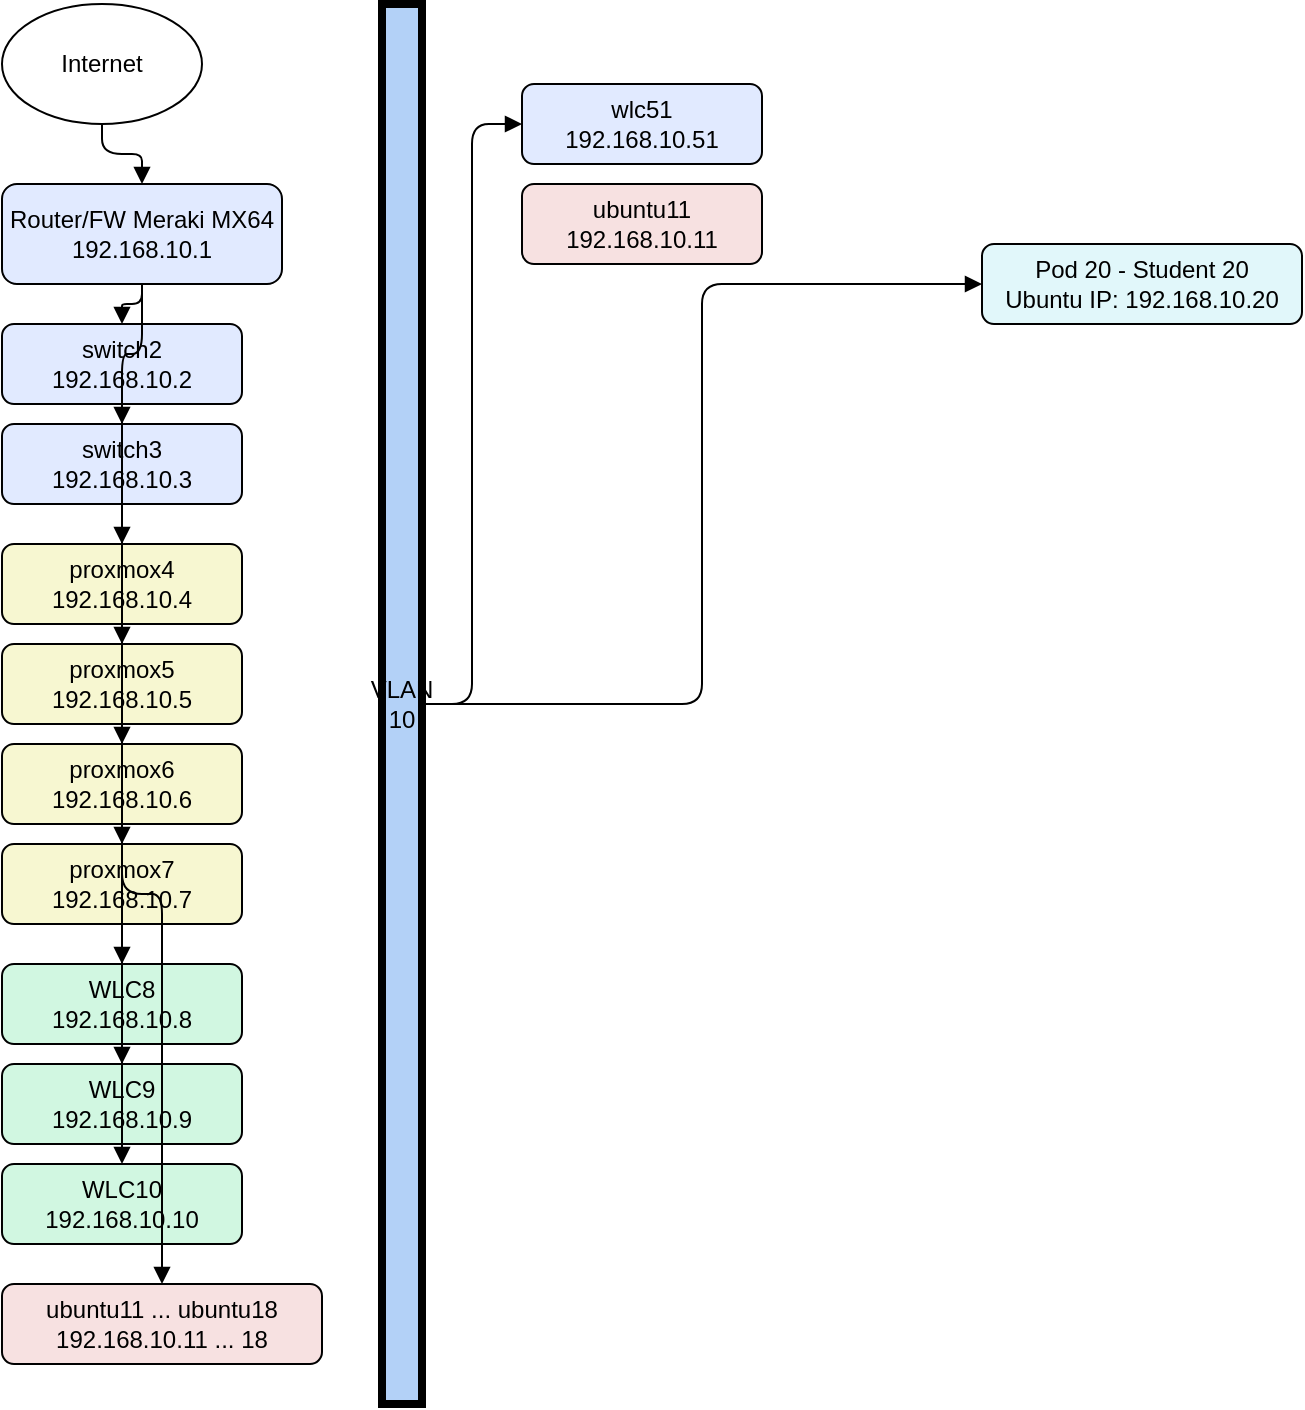 <mxfile version="27.2.0">
  <diagram name="Lab Topology" id="lab-topology">
    <mxGraphModel dx="1802" dy="1097" grid="1" gridSize="10" guides="1" tooltips="1" connect="1" arrows="1" fold="1" page="1" pageScale="1" pageWidth="2000" pageHeight="2000" math="0" shadow="0">
      <root>
        <mxCell id="0" />
        <mxCell id="1" parent="0" />
        <mxCell id="2" value="Internet" style="ellipse;whiteSpace=wrap;html=1;" parent="1" vertex="1">
          <mxGeometry x="60" y="60" width="100" height="60" as="geometry" />
        </mxCell>
        <mxCell id="3" value="Router/FW Meraki MX64&#xa;192.168.10.1" style="rounded=1;whiteSpace=wrap;html=1;fillColor=#e1eaff;" parent="1" vertex="1">
          <mxGeometry x="60" y="150" width="140" height="50" as="geometry" />
        </mxCell>
        <mxCell id="4" style="edgeStyle=orthogonalEdgeStyle;endArrow=block;html=1;" parent="1" source="2" target="3" edge="1">
          <mxGeometry relative="1" as="geometry" />
        </mxCell>
        <mxCell id="5" value="switch2&#xa;192.168.10.2" style="rounded=1;whiteSpace=wrap;html=1;fillColor=#e1eaff;" parent="1" vertex="1">
          <mxGeometry x="60" y="220" width="120" height="40" as="geometry" />
        </mxCell>
        <mxCell id="6" value="switch3&#xa;192.168.10.3" style="rounded=1;whiteSpace=wrap;html=1;fillColor=#e1eaff;" parent="1" vertex="1">
          <mxGeometry x="60" y="270" width="120" height="40" as="geometry" />
        </mxCell>
        <mxCell id="7" style="edgeStyle=orthogonalEdgeStyle;endArrow=block;html=1;" parent="1" source="3" target="5" edge="1">
          <mxGeometry relative="1" as="geometry" />
        </mxCell>
        <mxCell id="8" style="edgeStyle=orthogonalEdgeStyle;endArrow=block;html=1;" parent="1" source="3" target="6" edge="1">
          <mxGeometry relative="1" as="geometry" />
        </mxCell>
        <mxCell id="9" value="proxmox4&#xa;192.168.10.4" style="rounded=1;whiteSpace=wrap;html=1;fillColor=#f7f7d1;" parent="1" vertex="1">
          <mxGeometry x="60" y="330" width="120" height="40" as="geometry" />
        </mxCell>
        <mxCell id="10" value="proxmox5&#xa;192.168.10.5" style="rounded=1;whiteSpace=wrap;html=1;fillColor=#f7f7d1;" parent="1" vertex="1">
          <mxGeometry x="60" y="380" width="120" height="40" as="geometry" />
        </mxCell>
        <mxCell id="11" value="proxmox6&#xa;192.168.10.6" style="rounded=1;whiteSpace=wrap;html=1;fillColor=#f7f7d1;" parent="1" vertex="1">
          <mxGeometry x="60" y="430" width="120" height="40" as="geometry" />
        </mxCell>
        <mxCell id="12" value="proxmox7&#xa;192.168.10.7" style="rounded=1;whiteSpace=wrap;html=1;fillColor=#f7f7d1;" parent="1" vertex="1">
          <mxGeometry x="60" y="480" width="120" height="40" as="geometry" />
        </mxCell>
        <mxCell id="13" style="edgeStyle=orthogonalEdgeStyle;endArrow=block;html=1;" parent="1" source="5" target="9" edge="1">
          <mxGeometry relative="1" as="geometry" />
        </mxCell>
        <mxCell id="14" style="edgeStyle=orthogonalEdgeStyle;endArrow=block;html=1;" parent="1" source="5" target="10" edge="1">
          <mxGeometry relative="1" as="geometry" />
        </mxCell>
        <mxCell id="15" style="edgeStyle=orthogonalEdgeStyle;endArrow=block;html=1;" parent="1" source="5" target="11" edge="1">
          <mxGeometry relative="1" as="geometry" />
        </mxCell>
        <mxCell id="16" style="edgeStyle=orthogonalEdgeStyle;endArrow=block;html=1;" parent="1" source="5" target="12" edge="1">
          <mxGeometry relative="1" as="geometry" />
        </mxCell>
        <mxCell id="17" value="WLC8&#xa;192.168.10.8" style="rounded=1;whiteSpace=wrap;html=1;fillColor=#d1f7e1;" parent="1" vertex="1">
          <mxGeometry x="60" y="540" width="120" height="40" as="geometry" />
        </mxCell>
        <mxCell id="18" value="WLC9&#xa;192.168.10.9" style="rounded=1;whiteSpace=wrap;html=1;fillColor=#d1f7e1;" parent="1" vertex="1">
          <mxGeometry x="60" y="590" width="120" height="40" as="geometry" />
        </mxCell>
        <mxCell id="19" value="WLC10&#xa;192.168.10.10" style="rounded=1;whiteSpace=wrap;html=1;fillColor=#d1f7e1;" parent="1" vertex="1">
          <mxGeometry x="60" y="640" width="120" height="40" as="geometry" />
        </mxCell>
        <mxCell id="20" style="edgeStyle=orthogonalEdgeStyle;endArrow=block;html=1;" parent="1" source="6" target="17" edge="1">
          <mxGeometry relative="1" as="geometry" />
        </mxCell>
        <mxCell id="21" style="edgeStyle=orthogonalEdgeStyle;endArrow=block;html=1;" parent="1" source="6" target="18" edge="1">
          <mxGeometry relative="1" as="geometry" />
        </mxCell>
        <mxCell id="22" style="edgeStyle=orthogonalEdgeStyle;endArrow=block;html=1;" parent="1" source="6" target="19" edge="1">
          <mxGeometry relative="1" as="geometry" />
        </mxCell>
        <mxCell id="23" value="ubuntu11 ... ubuntu18&#xa;192.168.10.11 ... 18" style="rounded=1;whiteSpace=wrap;html=1;fillColor=#f7e1e1;" parent="1" vertex="1">
          <mxGeometry x="60" y="700" width="160" height="40" as="geometry" />
        </mxCell>
        <mxCell id="24" style="edgeStyle=orthogonalEdgeStyle;endArrow=block;html=1;" parent="1" source="6" target="23" edge="1">
          <mxGeometry relative="1" as="geometry" />
        </mxCell>
        <mxCell id="25" value="VLAN 10" style="rounded=0;whiteSpace=wrap;html=1;fillColor=#b3d1f7;strokeWidth=4;" parent="1" vertex="1">
          <mxGeometry x="250" y="60" width="20" height="700" as="geometry" />
        </mxCell>
        <mxCell id="26" value="wlc51&#xa;192.168.10.51" style="rounded=1;whiteSpace=wrap;html=1;fillColor=#e1eaff;" parent="1" vertex="1">
          <mxGeometry x="320" y="100" width="120" height="40" as="geometry" />
        </mxCell>
        <mxCell id="27" value="ubuntu11&#xa;192.168.10.11" style="rounded=1;whiteSpace=wrap;html=1;fillColor=#f7e1e1;" parent="1" vertex="1">
          <mxGeometry x="320" y="150" width="120" height="40" as="geometry" />
        </mxCell>
        <mxCell id="28" value="Pod 20 - Student 20&lt;div&gt;Ubuntu IP: 192.168.10.20&lt;/div&gt;" style="rounded=1;whiteSpace=wrap;html=1;fillColor=#e1f7fa;" parent="1" vertex="1">
          <mxGeometry x="550" y="180" width="160" height="40" as="geometry" />
        </mxCell>
        <mxCell id="29" style="edgeStyle=orthogonalEdgeStyle;endArrow=block;html=1;" parent="1" source="25" target="26" edge="1">
          <mxGeometry relative="1" as="geometry" />
        </mxCell>
        <mxCell id="30" style="edgeStyle=orthogonalEdgeStyle;endArrow=block;html=1;" parent="1" source="25" target="28" edge="1">
          <mxGeometry relative="1" as="geometry" />
        </mxCell>
      </root>
    </mxGraphModel>
  </diagram>
</mxfile>
